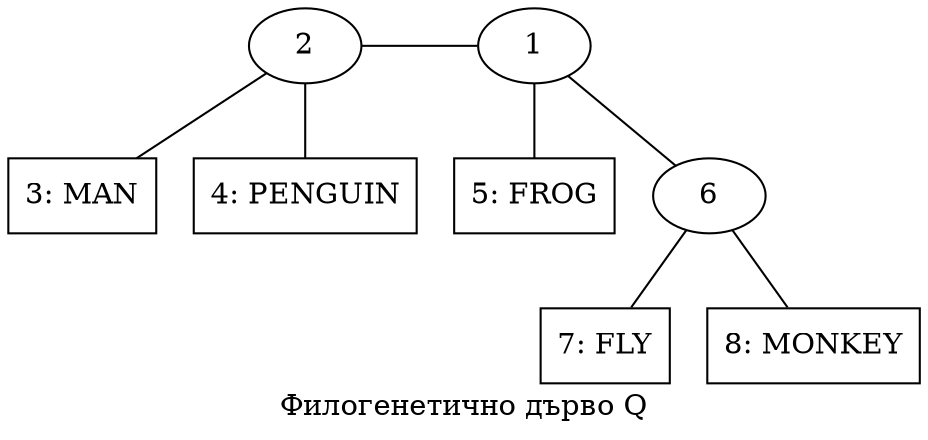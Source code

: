 graph G {
  ordering=out
  label="Филогенетично дърво Q"

  comment="leaves"
  node [shape=box];
  3 [label="3: MAN"];
  4 [label="4: PENGUIN"];
  5 [label="5: FROG"];
  7 [label="7: FLY"];
  8 [label="8: MONKEY"];

  comment="internal vertices"
  node [shape=ellipse];
  
  { rank=min
    1
    2 }

  2 -- 1;
  2 -- 3;
  2 -- 4;
  1 -- 5;
  1 -- 6;
  6 -- 7;
  6 -- 8;
}

